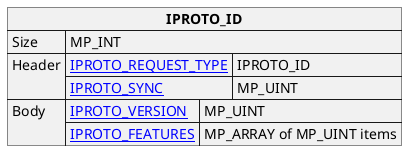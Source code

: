 @startuml

skinparam map {
    HyperlinkColor #0077FF
    FontColor #313131
    BorderColor #313131
    BackgroundColor transparent
}

json "**IPROTO_ID**" as id_request {
    "Size": "MP_INT",
    "Header": {
      "[[https://tarantool.io/en/doc/latest/dev_guide/internals/iproto/keys IPROTO_REQUEST_TYPE]]": "IPROTO_ID",
      "[[https://tarantool.io/en/doc/latest/dev_guide/internals/iproto/keys IPROTO_SYNC]]": "MP_UINT"
    },
    "Body": {
      "[[https://tarantool.io/en/doc/latest/dev_guide/internals/iproto/keys IPROTO_VERSION]]": "MP_UINT",
      "[[https://tarantool.io/en/doc/latest/dev_guide/internals/iproto/keys IPROTO_FEATURES]]": "MP_ARRAY of MP_UINT items"
    }
}

@enduml
